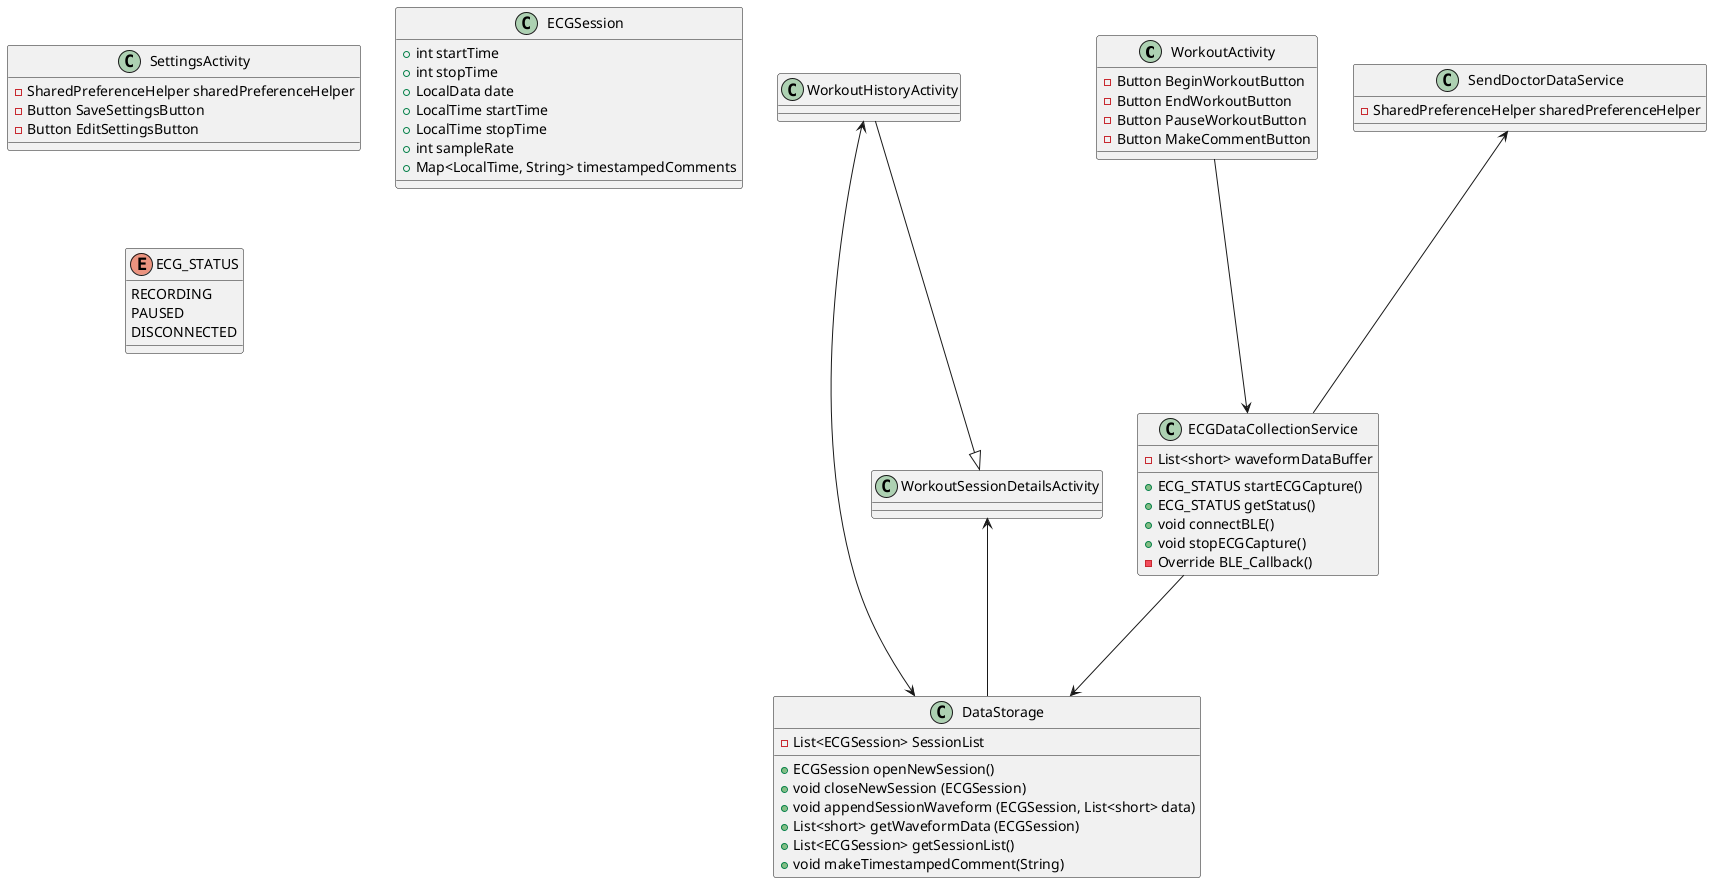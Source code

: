 @startuml

class WorkoutActivity{
    -Button BeginWorkoutButton
    -Button EndWorkoutButton
    -Button PauseWorkoutButton
    -Button MakeCommentButton
}

class WorkoutHistoryActivity{

}
class WorkoutSessionDetailsActivity{

}

class ECGDataCollectionService{
    + ECG_STATUS startECGCapture()
    + ECG_STATUS getStatus()
    + void connectBLE()
    + void stopECGCapture()
    - Override BLE_Callback()
    - List<short> waveformDataBuffer
}

class DataStorage{
    + ECGSession openNewSession()
    + void closeNewSession (ECGSession)
    + void appendSessionWaveform (ECGSession, List<short> data)
    + List<short> getWaveformData (ECGSession)
    + List<ECGSession> getSessionList()
    + void makeTimestampedComment(String)
    - List<ECGSession> SessionList
}

class SettingsActivity{
    - SharedPreferenceHelper sharedPreferenceHelper
    - Button SaveSettingsButton
    - Button EditSettingsButton

}

class SendDoctorDataService{
    - SharedPreferenceHelper sharedPreferenceHelper
}

class ECGSession{
    + int startTime
    + int stopTime
    + LocalData date
    + LocalTime startTime
    + LocalTime stopTime
    + int sampleRate
    + Map<LocalTime, String> timestampedComments
}

Enum ECG_STATUS {
    RECORDING
    PAUSED
    DISCONNECTED
}

WorkoutHistoryActivity ---|> WorkoutSessionDetailsActivity
WorkoutActivity ---> ECGDataCollectionService
SendDoctorDataService <--- ECGDataCollectionService
ECGDataCollectionService ---> DataStorage
WorkoutHistoryActivity <---> DataStorage
WorkoutSessionDetailsActivity <--- DataStorage

@enduml
